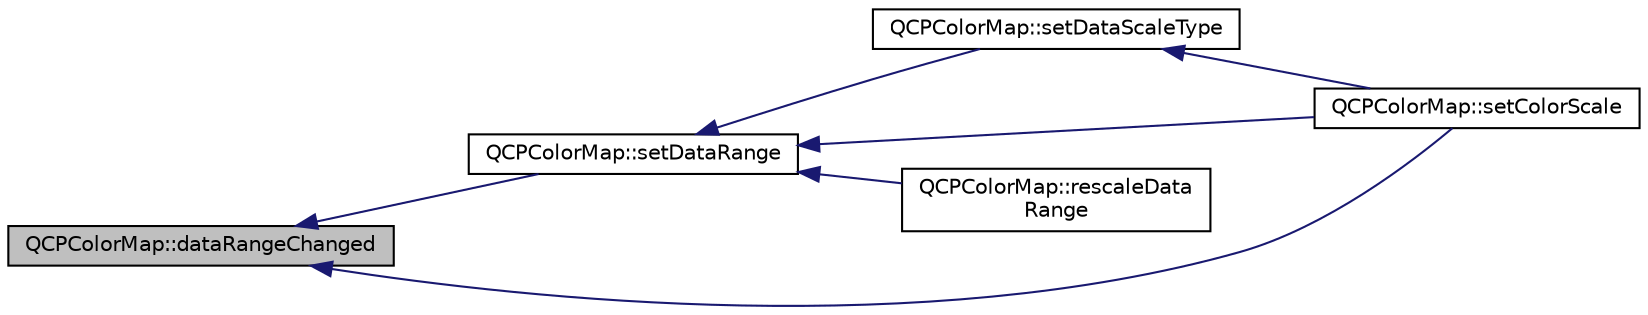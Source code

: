 digraph "QCPColorMap::dataRangeChanged"
{
  edge [fontname="Helvetica",fontsize="10",labelfontname="Helvetica",labelfontsize="10"];
  node [fontname="Helvetica",fontsize="10",shape=record];
  rankdir="LR";
  Node17 [label="QCPColorMap::dataRangeChanged",height=0.2,width=0.4,color="black", fillcolor="grey75", style="filled", fontcolor="black"];
  Node17 -> Node18 [dir="back",color="midnightblue",fontsize="10",style="solid",fontname="Helvetica"];
  Node18 [label="QCPColorMap::setDataRange",height=0.2,width=0.4,color="black", fillcolor="white", style="filled",URL="$class_q_c_p_color_map.html#a980b42837821159786a85b4b7dcb8774"];
  Node18 -> Node19 [dir="back",color="midnightblue",fontsize="10",style="solid",fontname="Helvetica"];
  Node19 [label="QCPColorMap::setDataScaleType",height=0.2,width=0.4,color="black", fillcolor="white", style="filled",URL="$class_q_c_p_color_map.html#a9d20aa08e3c1f20f22908c45b9c06511"];
  Node19 -> Node20 [dir="back",color="midnightblue",fontsize="10",style="solid",fontname="Helvetica"];
  Node20 [label="QCPColorMap::setColorScale",height=0.2,width=0.4,color="black", fillcolor="white", style="filled",URL="$class_q_c_p_color_map.html#aa828921db364fe3c6af4619580ab85fd"];
  Node18 -> Node20 [dir="back",color="midnightblue",fontsize="10",style="solid",fontname="Helvetica"];
  Node18 -> Node21 [dir="back",color="midnightblue",fontsize="10",style="solid",fontname="Helvetica"];
  Node21 [label="QCPColorMap::rescaleData\lRange",height=0.2,width=0.4,color="black", fillcolor="white", style="filled",URL="$class_q_c_p_color_map.html#a856608fa3dd1cc290bcd5f29a5575774"];
  Node17 -> Node20 [dir="back",color="midnightblue",fontsize="10",style="solid",fontname="Helvetica"];
}

